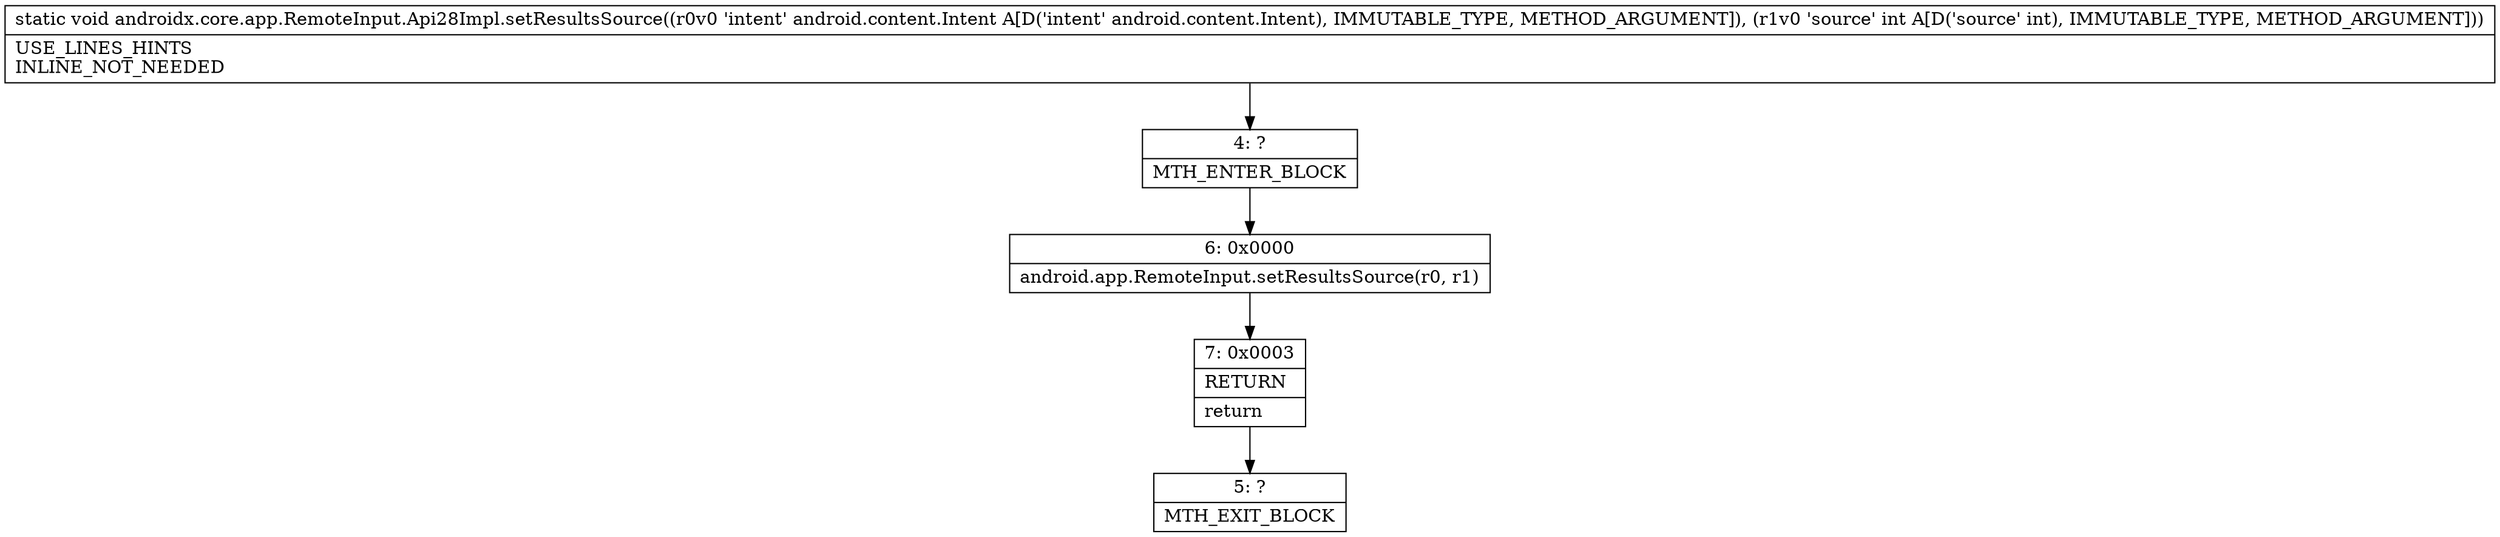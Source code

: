 digraph "CFG forandroidx.core.app.RemoteInput.Api28Impl.setResultsSource(Landroid\/content\/Intent;I)V" {
Node_4 [shape=record,label="{4\:\ ?|MTH_ENTER_BLOCK\l}"];
Node_6 [shape=record,label="{6\:\ 0x0000|android.app.RemoteInput.setResultsSource(r0, r1)\l}"];
Node_7 [shape=record,label="{7\:\ 0x0003|RETURN\l|return\l}"];
Node_5 [shape=record,label="{5\:\ ?|MTH_EXIT_BLOCK\l}"];
MethodNode[shape=record,label="{static void androidx.core.app.RemoteInput.Api28Impl.setResultsSource((r0v0 'intent' android.content.Intent A[D('intent' android.content.Intent), IMMUTABLE_TYPE, METHOD_ARGUMENT]), (r1v0 'source' int A[D('source' int), IMMUTABLE_TYPE, METHOD_ARGUMENT]))  | USE_LINES_HINTS\lINLINE_NOT_NEEDED\l}"];
MethodNode -> Node_4;Node_4 -> Node_6;
Node_6 -> Node_7;
Node_7 -> Node_5;
}

